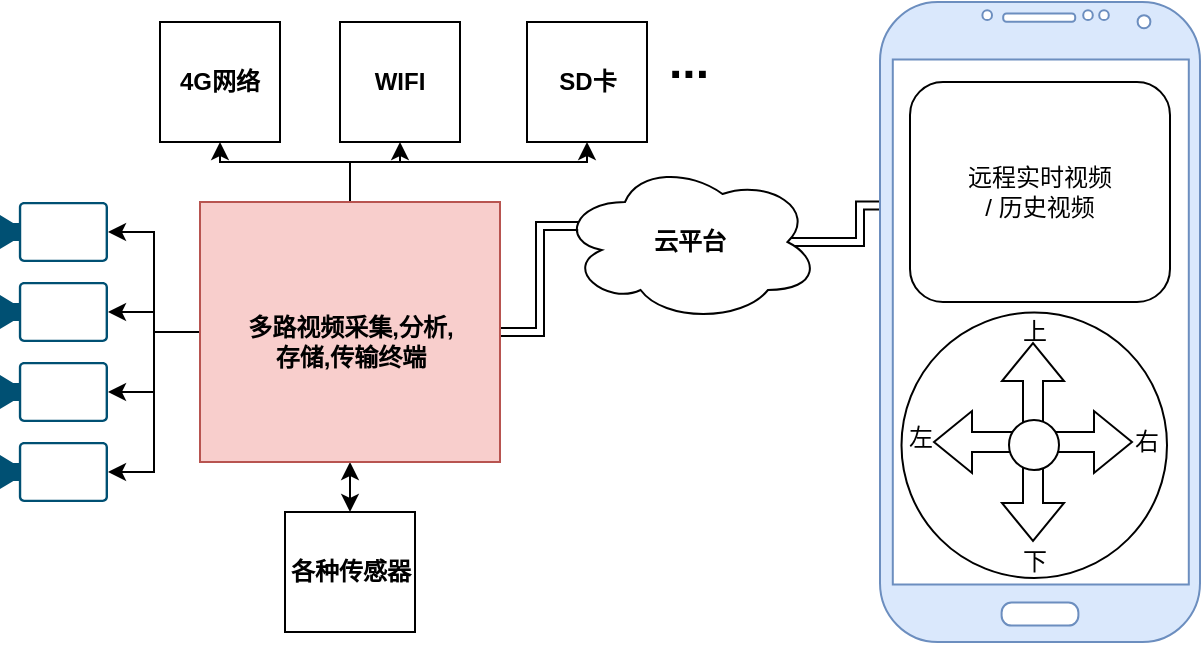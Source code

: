 <mxfile version="21.1.1" type="github">
  <diagram name="第 1 页" id="kXJOPusE5xU-v-Ga1CLE">
    <mxGraphModel dx="875" dy="484" grid="1" gridSize="10" guides="1" tooltips="1" connect="1" arrows="1" fold="1" page="1" pageScale="1" pageWidth="827" pageHeight="1169" math="0" shadow="0">
      <root>
        <mxCell id="0" />
        <mxCell id="1" parent="0" />
        <mxCell id="nGcJagZTHNch-xY1Kb0I-18" style="edgeStyle=orthogonalEdgeStyle;rounded=0;orthogonalLoop=1;jettySize=auto;html=1;entryX=0.035;entryY=0.318;entryDx=0;entryDy=0;entryPerimeter=0;exitX=0.875;exitY=0.5;exitDx=0;exitDy=0;exitPerimeter=0;shape=link;fontStyle=1" edge="1" parent="1" source="nGcJagZTHNch-xY1Kb0I-1" target="nGcJagZTHNch-xY1Kb0I-2">
          <mxGeometry relative="1" as="geometry" />
        </mxCell>
        <mxCell id="nGcJagZTHNch-xY1Kb0I-1" value="云平台" style="ellipse;shape=cloud;whiteSpace=wrap;html=1;fontStyle=1" vertex="1" parent="1">
          <mxGeometry x="400" y="300" width="130" height="80" as="geometry" />
        </mxCell>
        <mxCell id="nGcJagZTHNch-xY1Kb0I-2" value="" style="verticalLabelPosition=bottom;verticalAlign=top;html=1;shadow=0;dashed=0;strokeWidth=1;shape=mxgraph.android.phone2;strokeColor=#6c8ebf;fontStyle=1;fillColor=#dae8fc;" vertex="1" parent="1">
          <mxGeometry x="560" y="220" width="160" height="320" as="geometry" />
        </mxCell>
        <mxCell id="nGcJagZTHNch-xY1Kb0I-12" style="edgeStyle=orthogonalEdgeStyle;rounded=0;orthogonalLoop=1;jettySize=auto;html=1;entryX=0.07;entryY=0.4;entryDx=0;entryDy=0;entryPerimeter=0;shape=link;fontStyle=1" edge="1" parent="1" source="nGcJagZTHNch-xY1Kb0I-4" target="nGcJagZTHNch-xY1Kb0I-1">
          <mxGeometry relative="1" as="geometry" />
        </mxCell>
        <mxCell id="nGcJagZTHNch-xY1Kb0I-19" style="edgeStyle=orthogonalEdgeStyle;rounded=0;orthogonalLoop=1;jettySize=auto;html=1;entryX=1;entryY=0.5;entryDx=0;entryDy=0;entryPerimeter=0;fontStyle=1" edge="1" parent="1" source="nGcJagZTHNch-xY1Kb0I-4" target="nGcJagZTHNch-xY1Kb0I-14">
          <mxGeometry relative="1" as="geometry" />
        </mxCell>
        <mxCell id="nGcJagZTHNch-xY1Kb0I-20" style="edgeStyle=orthogonalEdgeStyle;rounded=0;orthogonalLoop=1;jettySize=auto;html=1;entryX=1;entryY=0.5;entryDx=0;entryDy=0;entryPerimeter=0;fontStyle=1" edge="1" parent="1" source="nGcJagZTHNch-xY1Kb0I-4" target="nGcJagZTHNch-xY1Kb0I-15">
          <mxGeometry relative="1" as="geometry" />
        </mxCell>
        <mxCell id="nGcJagZTHNch-xY1Kb0I-21" style="edgeStyle=orthogonalEdgeStyle;rounded=0;orthogonalLoop=1;jettySize=auto;html=1;entryX=1;entryY=0.5;entryDx=0;entryDy=0;entryPerimeter=0;fontStyle=1" edge="1" parent="1" source="nGcJagZTHNch-xY1Kb0I-4" target="nGcJagZTHNch-xY1Kb0I-16">
          <mxGeometry relative="1" as="geometry" />
        </mxCell>
        <mxCell id="nGcJagZTHNch-xY1Kb0I-22" style="edgeStyle=orthogonalEdgeStyle;rounded=0;orthogonalLoop=1;jettySize=auto;html=1;entryX=1;entryY=0.5;entryDx=0;entryDy=0;entryPerimeter=0;fontStyle=1" edge="1" parent="1" source="nGcJagZTHNch-xY1Kb0I-4" target="nGcJagZTHNch-xY1Kb0I-17">
          <mxGeometry relative="1" as="geometry" />
        </mxCell>
        <mxCell id="nGcJagZTHNch-xY1Kb0I-34" style="edgeStyle=orthogonalEdgeStyle;rounded=0;orthogonalLoop=1;jettySize=auto;html=1;startArrow=classic;startFill=1;fontStyle=1" edge="1" parent="1" source="nGcJagZTHNch-xY1Kb0I-4" target="nGcJagZTHNch-xY1Kb0I-33">
          <mxGeometry relative="1" as="geometry" />
        </mxCell>
        <mxCell id="nGcJagZTHNch-xY1Kb0I-37" style="edgeStyle=orthogonalEdgeStyle;rounded=0;orthogonalLoop=1;jettySize=auto;html=1;entryX=0.5;entryY=1;entryDx=0;entryDy=0;fontStyle=1" edge="1" parent="1" source="nGcJagZTHNch-xY1Kb0I-4" target="nGcJagZTHNch-xY1Kb0I-35">
          <mxGeometry relative="1" as="geometry" />
        </mxCell>
        <mxCell id="nGcJagZTHNch-xY1Kb0I-38" style="edgeStyle=orthogonalEdgeStyle;rounded=0;orthogonalLoop=1;jettySize=auto;html=1;entryX=0.5;entryY=1;entryDx=0;entryDy=0;fontStyle=1" edge="1" parent="1" source="nGcJagZTHNch-xY1Kb0I-4" target="nGcJagZTHNch-xY1Kb0I-36">
          <mxGeometry relative="1" as="geometry" />
        </mxCell>
        <mxCell id="nGcJagZTHNch-xY1Kb0I-40" style="edgeStyle=orthogonalEdgeStyle;rounded=0;orthogonalLoop=1;jettySize=auto;html=1;entryX=0.5;entryY=1;entryDx=0;entryDy=0;fontStyle=1" edge="1" parent="1" source="nGcJagZTHNch-xY1Kb0I-4" target="nGcJagZTHNch-xY1Kb0I-39">
          <mxGeometry relative="1" as="geometry">
            <Array as="points">
              <mxPoint x="295" y="300" />
              <mxPoint x="414" y="300" />
            </Array>
          </mxGeometry>
        </mxCell>
        <mxCell id="nGcJagZTHNch-xY1Kb0I-4" value="" style="whiteSpace=wrap;html=1;fontStyle=1;fillColor=#f8cecc;strokeColor=#b85450;" vertex="1" parent="1">
          <mxGeometry x="220" y="320" width="150" height="130" as="geometry" />
        </mxCell>
        <mxCell id="nGcJagZTHNch-xY1Kb0I-14" value="" style="points=[[0,0.5,0],[0.19,0.02,0],[0.59,0,0],[0.985,0.02,0],[1,0.5,0],[0.985,0.98,0],[0.59,1,0],[0.19,0.98,0]];verticalLabelPosition=bottom;sketch=0;html=1;verticalAlign=top;aspect=fixed;align=center;pointerEvents=1;shape=mxgraph.cisco19.camera;fillColor=#005073;strokeColor=none;fontStyle=1" vertex="1" parent="1">
          <mxGeometry x="120" y="320" width="54" height="30" as="geometry" />
        </mxCell>
        <mxCell id="nGcJagZTHNch-xY1Kb0I-15" value="" style="points=[[0,0.5,0],[0.19,0.02,0],[0.59,0,0],[0.985,0.02,0],[1,0.5,0],[0.985,0.98,0],[0.59,1,0],[0.19,0.98,0]];verticalLabelPosition=bottom;sketch=0;html=1;verticalAlign=top;aspect=fixed;align=center;pointerEvents=1;shape=mxgraph.cisco19.camera;fillColor=#005073;strokeColor=none;fontStyle=1" vertex="1" parent="1">
          <mxGeometry x="120" y="360" width="54" height="30" as="geometry" />
        </mxCell>
        <mxCell id="nGcJagZTHNch-xY1Kb0I-16" value="" style="points=[[0,0.5,0],[0.19,0.02,0],[0.59,0,0],[0.985,0.02,0],[1,0.5,0],[0.985,0.98,0],[0.59,1,0],[0.19,0.98,0]];verticalLabelPosition=bottom;sketch=0;html=1;verticalAlign=top;aspect=fixed;align=center;pointerEvents=1;shape=mxgraph.cisco19.camera;fillColor=#005073;strokeColor=none;fontStyle=1" vertex="1" parent="1">
          <mxGeometry x="120" y="400" width="54" height="30" as="geometry" />
        </mxCell>
        <mxCell id="nGcJagZTHNch-xY1Kb0I-17" value="" style="points=[[0,0.5,0],[0.19,0.02,0],[0.59,0,0],[0.985,0.02,0],[1,0.5,0],[0.985,0.98,0],[0.59,1,0],[0.19,0.98,0]];verticalLabelPosition=bottom;sketch=0;html=1;verticalAlign=top;aspect=fixed;align=center;pointerEvents=1;shape=mxgraph.cisco19.camera;fillColor=#005073;strokeColor=none;fontStyle=1" vertex="1" parent="1">
          <mxGeometry x="120" y="440" width="54" height="30" as="geometry" />
        </mxCell>
        <mxCell id="nGcJagZTHNch-xY1Kb0I-24" value="多路视频采集,分析,&lt;br&gt;存储,传输终端" style="text;html=1;align=center;verticalAlign=middle;resizable=0;points=[];autosize=1;strokeColor=none;fillColor=none;fontStyle=1" vertex="1" parent="1">
          <mxGeometry x="230" y="370" width="130" height="40" as="geometry" />
        </mxCell>
        <mxCell id="nGcJagZTHNch-xY1Kb0I-33" value="各种传感器" style="whiteSpace=wrap;html=1;fontStyle=1" vertex="1" parent="1">
          <mxGeometry x="262.5" y="475" width="65" height="60" as="geometry" />
        </mxCell>
        <mxCell id="nGcJagZTHNch-xY1Kb0I-35" value="4G网络" style="whiteSpace=wrap;html=1;fontStyle=1" vertex="1" parent="1">
          <mxGeometry x="200" y="230" width="60" height="60" as="geometry" />
        </mxCell>
        <mxCell id="nGcJagZTHNch-xY1Kb0I-36" value="WIFI" style="whiteSpace=wrap;html=1;fontStyle=1" vertex="1" parent="1">
          <mxGeometry x="290" y="230" width="60" height="60" as="geometry" />
        </mxCell>
        <mxCell id="nGcJagZTHNch-xY1Kb0I-39" value="SD卡" style="whiteSpace=wrap;html=1;fontStyle=1" vertex="1" parent="1">
          <mxGeometry x="383.5" y="230" width="60" height="60" as="geometry" />
        </mxCell>
        <mxCell id="nGcJagZTHNch-xY1Kb0I-41" value="&lt;span&gt;&lt;font style=&quot;font-size: 24px;&quot;&gt;...&lt;/font&gt;&lt;/span&gt;" style="text;html=1;align=center;verticalAlign=middle;resizable=0;points=[];autosize=1;strokeColor=none;fillColor=none;fontStyle=1" vertex="1" parent="1">
          <mxGeometry x="443.5" y="230" width="40" height="40" as="geometry" />
        </mxCell>
        <mxCell id="nGcJagZTHNch-xY1Kb0I-43" value="远程实时视频&lt;br&gt;/&amp;nbsp;历史视频" style="whiteSpace=wrap;html=1;rounded=1;" vertex="1" parent="1">
          <mxGeometry x="575" y="260" width="130" height="110" as="geometry" />
        </mxCell>
        <mxCell id="nGcJagZTHNch-xY1Kb0I-60" value="" style="group" vertex="1" connectable="0" parent="1">
          <mxGeometry x="560" y="370" width="152.5" height="145" as="geometry" />
        </mxCell>
        <mxCell id="nGcJagZTHNch-xY1Kb0I-58" value="" style="ellipse;whiteSpace=wrap;html=1;aspect=fixed;" vertex="1" parent="nGcJagZTHNch-xY1Kb0I-60">
          <mxGeometry x="10.75" y="5.25" width="132.75" height="132.75" as="geometry" />
        </mxCell>
        <mxCell id="nGcJagZTHNch-xY1Kb0I-44" value="" style="shape=flexArrow;endArrow=classic;html=1;rounded=0;" edge="1" parent="nGcJagZTHNch-xY1Kb0I-60">
          <mxGeometry width="50" height="50" relative="1" as="geometry">
            <mxPoint x="76.5" y="70" as="sourcePoint" />
            <mxPoint x="126.5" y="70" as="targetPoint" />
          </mxGeometry>
        </mxCell>
        <mxCell id="nGcJagZTHNch-xY1Kb0I-45" value="" style="shape=flexArrow;endArrow=classic;html=1;rounded=0;" edge="1" parent="nGcJagZTHNch-xY1Kb0I-60">
          <mxGeometry width="50" height="50" relative="1" as="geometry">
            <mxPoint x="76.5" y="70" as="sourcePoint" />
            <mxPoint x="26.5" y="70" as="targetPoint" />
          </mxGeometry>
        </mxCell>
        <mxCell id="nGcJagZTHNch-xY1Kb0I-46" value="" style="shape=flexArrow;endArrow=classic;startArrow=classic;html=1;rounded=0;" edge="1" parent="nGcJagZTHNch-xY1Kb0I-60">
          <mxGeometry width="100" height="100" relative="1" as="geometry">
            <mxPoint x="76.5" y="120" as="sourcePoint" />
            <mxPoint x="76.5" y="20" as="targetPoint" />
          </mxGeometry>
        </mxCell>
        <mxCell id="nGcJagZTHNch-xY1Kb0I-52" value="右" style="text;html=1;align=center;verticalAlign=middle;resizable=0;points=[];autosize=1;strokeColor=none;fillColor=none;" vertex="1" parent="nGcJagZTHNch-xY1Kb0I-60">
          <mxGeometry x="112.5" y="55" width="40" height="30" as="geometry" />
        </mxCell>
        <mxCell id="nGcJagZTHNch-xY1Kb0I-53" value="左" style="text;html=1;align=center;verticalAlign=middle;resizable=0;points=[];autosize=1;strokeColor=none;fillColor=none;" vertex="1" parent="nGcJagZTHNch-xY1Kb0I-60">
          <mxGeometry y="53" width="40" height="30" as="geometry" />
        </mxCell>
        <mxCell id="nGcJagZTHNch-xY1Kb0I-54" value="上" style="text;html=1;align=center;verticalAlign=middle;resizable=0;points=[];autosize=1;strokeColor=none;fillColor=none;" vertex="1" parent="nGcJagZTHNch-xY1Kb0I-60">
          <mxGeometry x="56.5" width="40" height="30" as="geometry" />
        </mxCell>
        <mxCell id="nGcJagZTHNch-xY1Kb0I-55" value="下" style="text;html=1;align=center;verticalAlign=middle;resizable=0;points=[];autosize=1;strokeColor=none;fillColor=none;" vertex="1" parent="nGcJagZTHNch-xY1Kb0I-60">
          <mxGeometry x="56.5" y="115" width="40" height="30" as="geometry" />
        </mxCell>
        <mxCell id="nGcJagZTHNch-xY1Kb0I-57" value="" style="ellipse;whiteSpace=wrap;html=1;aspect=fixed;" vertex="1" parent="nGcJagZTHNch-xY1Kb0I-60">
          <mxGeometry x="64.5" y="59" width="25" height="25" as="geometry" />
        </mxCell>
      </root>
    </mxGraphModel>
  </diagram>
</mxfile>
